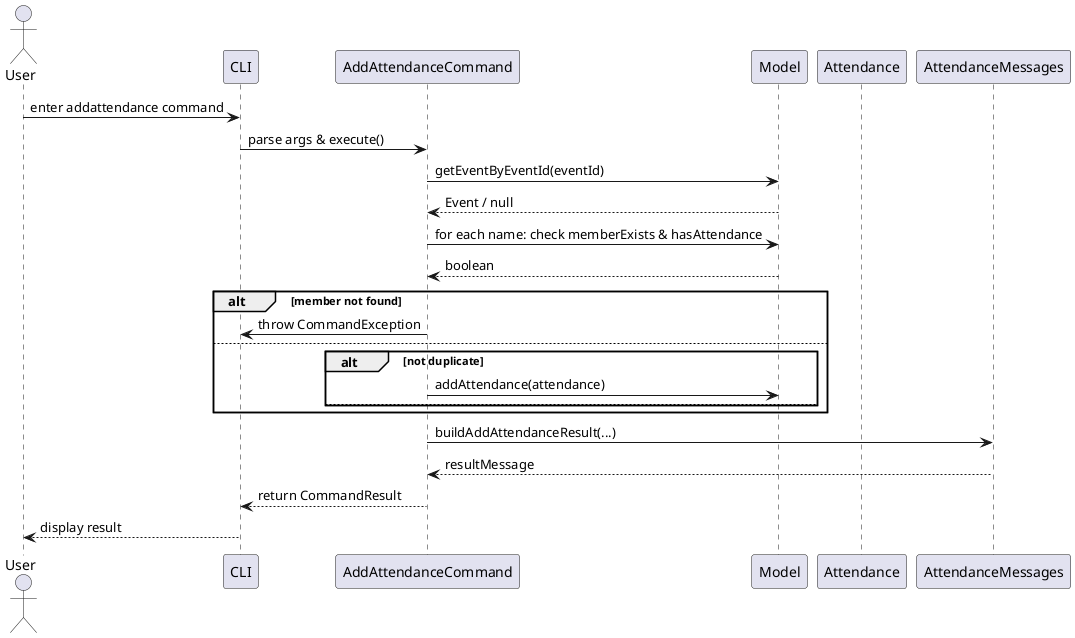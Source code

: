 
@startuml
actor User
participant CLI as cli
participant AddAttendanceCommand as addCmd
participant Model
participant Attendance as attendance
participant AttendanceMessages as messages

User -> cli : enter addattendance command
cli -> addCmd : parse args & execute()
addCmd -> Model : getEventByEventId(eventId)
Model --> addCmd : Event / null
addCmd -> Model : for each name: check memberExists & hasAttendance
Model --> addCmd : boolean
alt member not found
    addCmd -> cli : throw CommandException
else
    alt not duplicate
        addCmd -> Model : addAttendance(attendance)
    else
        note right: duplicate names are ignored
    end
end
addCmd -> messages : buildAddAttendanceResult(...)
messages --> addCmd : resultMessage
addCmd --> cli : return CommandResult
cli --> User : display result
@enduml
